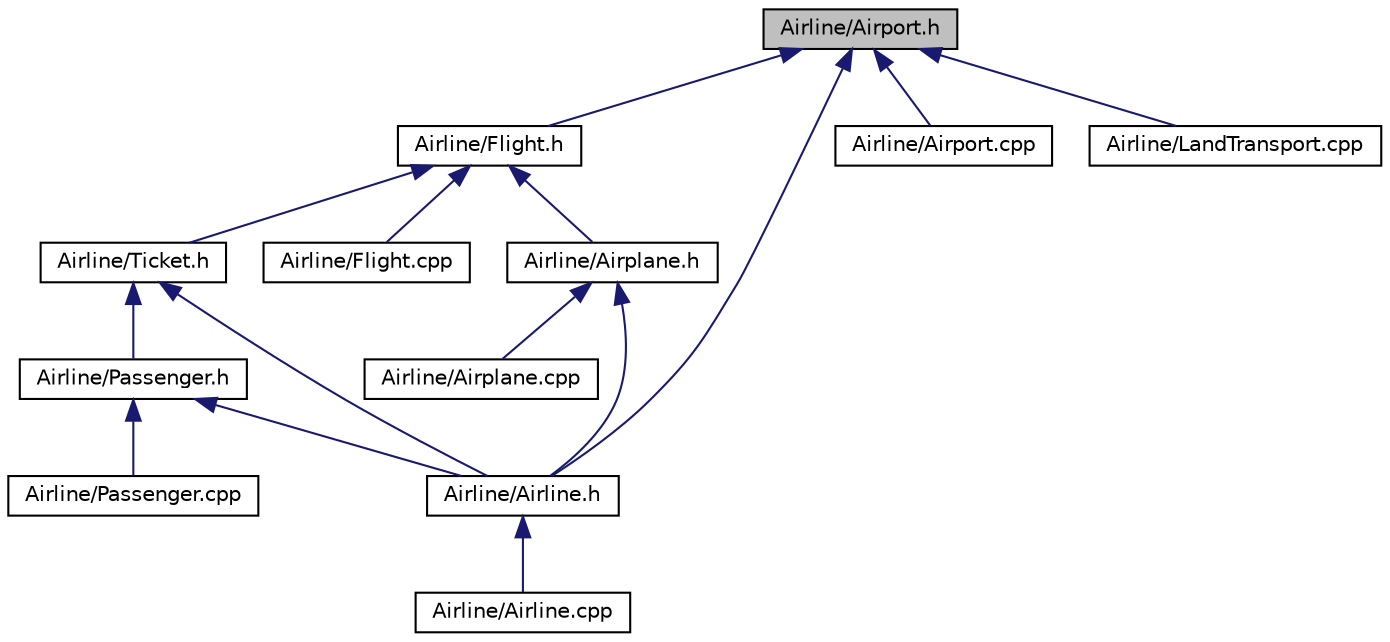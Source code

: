 digraph "Airline/Airport.h"
{
 // LATEX_PDF_SIZE
  bgcolor="transparent";
  edge [fontname="Helvetica",fontsize="10",labelfontname="Helvetica",labelfontsize="10"];
  node [fontname="Helvetica",fontsize="10",shape=record];
  Node1 [label="Airline/Airport.h",height=0.2,width=0.4,color="black", fillcolor="grey75", style="filled", fontcolor="black",tooltip=" "];
  Node1 -> Node2 [dir="back",color="midnightblue",fontsize="10",style="solid"];
  Node2 [label="Airline/Flight.h",height=0.2,width=0.4,color="black",URL="$Flight_8h.html",tooltip=" "];
  Node2 -> Node3 [dir="back",color="midnightblue",fontsize="10",style="solid"];
  Node3 [label="Airline/Airplane.h",height=0.2,width=0.4,color="black",URL="$Airplane_8h.html",tooltip=" "];
  Node3 -> Node4 [dir="back",color="midnightblue",fontsize="10",style="solid"];
  Node4 [label="Airline/Airline.h",height=0.2,width=0.4,color="black",URL="$Airline_8h.html",tooltip=" "];
  Node4 -> Node5 [dir="back",color="midnightblue",fontsize="10",style="solid"];
  Node5 [label="Airline/Airline.cpp",height=0.2,width=0.4,color="black",URL="$Airline_8cpp.html",tooltip=" "];
  Node3 -> Node6 [dir="back",color="midnightblue",fontsize="10",style="solid"];
  Node6 [label="Airline/Airplane.cpp",height=0.2,width=0.4,color="black",URL="$Airplane_8cpp.html",tooltip=" "];
  Node2 -> Node7 [dir="back",color="midnightblue",fontsize="10",style="solid"];
  Node7 [label="Airline/Ticket.h",height=0.2,width=0.4,color="black",URL="$Ticket_8h.html",tooltip=" "];
  Node7 -> Node4 [dir="back",color="midnightblue",fontsize="10",style="solid"];
  Node7 -> Node8 [dir="back",color="midnightblue",fontsize="10",style="solid"];
  Node8 [label="Airline/Passenger.h",height=0.2,width=0.4,color="black",URL="$Passenger_8h.html",tooltip=" "];
  Node8 -> Node4 [dir="back",color="midnightblue",fontsize="10",style="solid"];
  Node8 -> Node9 [dir="back",color="midnightblue",fontsize="10",style="solid"];
  Node9 [label="Airline/Passenger.cpp",height=0.2,width=0.4,color="black",URL="$Passenger_8cpp.html",tooltip=" "];
  Node2 -> Node10 [dir="back",color="midnightblue",fontsize="10",style="solid"];
  Node10 [label="Airline/Flight.cpp",height=0.2,width=0.4,color="black",URL="$Flight_8cpp.html",tooltip=" "];
  Node1 -> Node4 [dir="back",color="midnightblue",fontsize="10",style="solid"];
  Node1 -> Node11 [dir="back",color="midnightblue",fontsize="10",style="solid"];
  Node11 [label="Airline/Airport.cpp",height=0.2,width=0.4,color="black",URL="$Airport_8cpp.html",tooltip=" "];
  Node1 -> Node12 [dir="back",color="midnightblue",fontsize="10",style="solid"];
  Node12 [label="Airline/LandTransport.cpp",height=0.2,width=0.4,color="black",URL="$LandTransport_8cpp.html",tooltip=" "];
}
